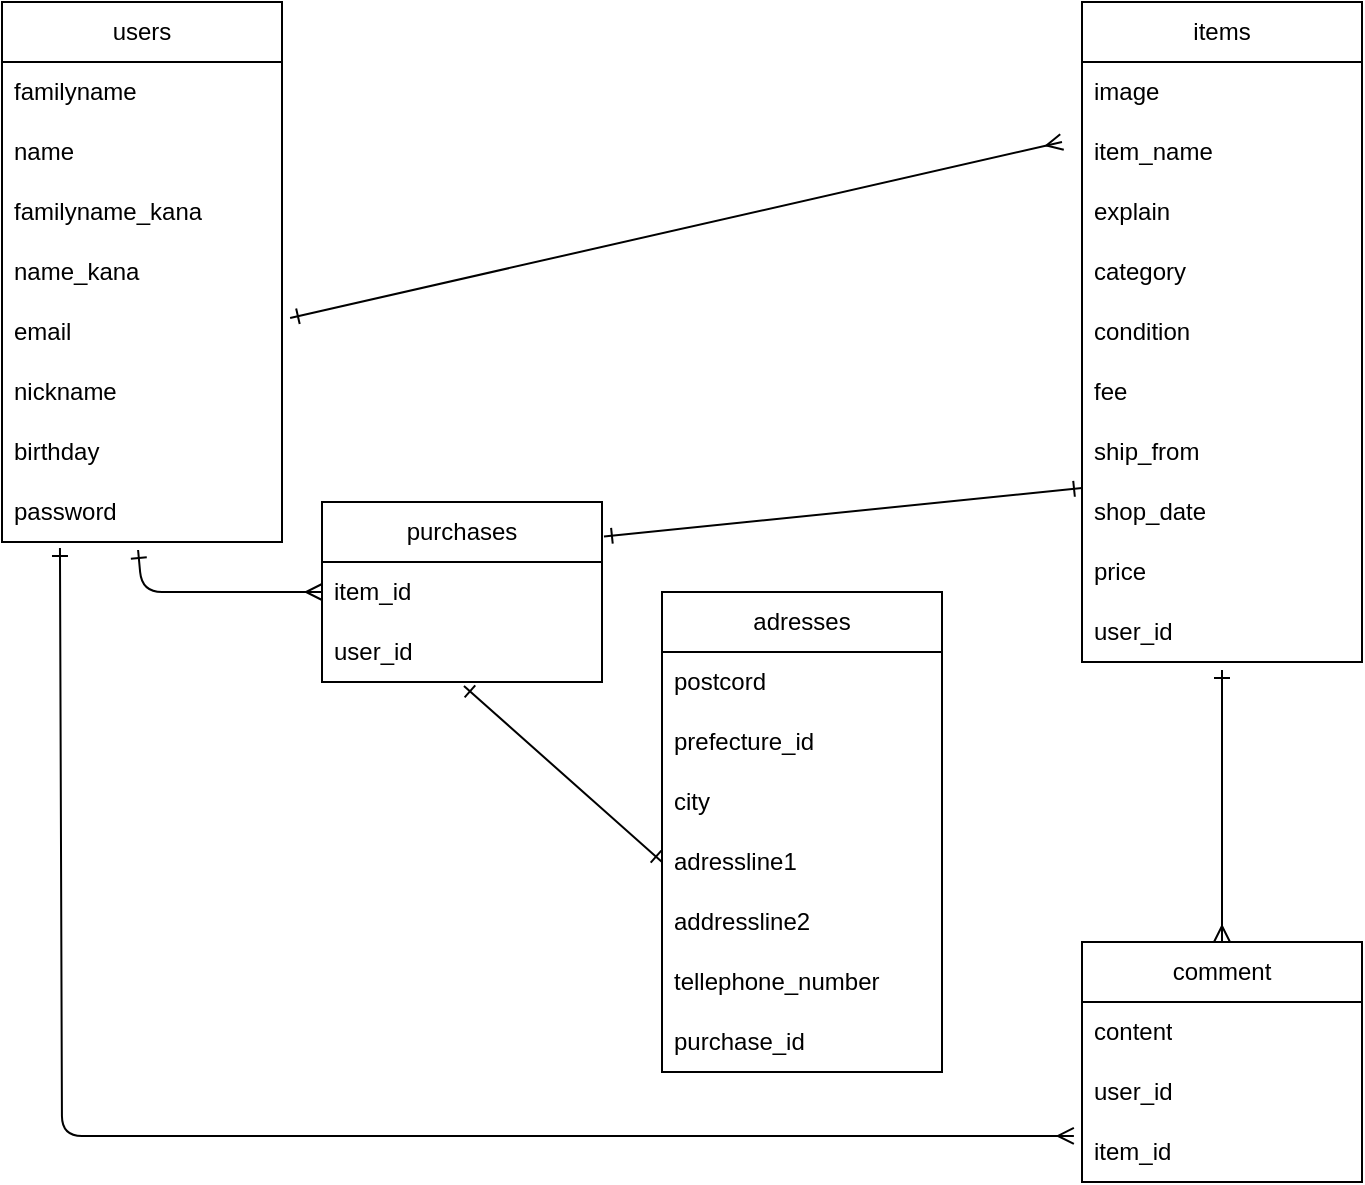 <mxfile>
    <diagram id="9OvHdUD9S03yhFdMIiFH" name="ページ1">
        <mxGraphModel dx="906" dy="647" grid="1" gridSize="10" guides="1" tooltips="1" connect="1" arrows="1" fold="1" page="1" pageScale="1" pageWidth="827" pageHeight="1169" math="0" shadow="0">
            <root>
                <mxCell id="0"/>
                <mxCell id="1" parent="0"/>
                <mxCell id="5" value="users" style="swimlane;fontStyle=0;childLayout=stackLayout;horizontal=1;startSize=30;horizontalStack=0;resizeParent=1;resizeParentMax=0;resizeLast=0;collapsible=1;marginBottom=0;whiteSpace=wrap;html=1;" parent="1" vertex="1">
                    <mxGeometry x="50" y="50" width="140" height="270" as="geometry"/>
                </mxCell>
                <mxCell id="85" value="familyname" style="text;strokeColor=none;fillColor=none;align=left;verticalAlign=middle;spacingLeft=4;spacingRight=4;overflow=hidden;points=[[0,0.5],[1,0.5]];portConstraint=eastwest;rotatable=0;whiteSpace=wrap;html=1;" parent="5" vertex="1">
                    <mxGeometry y="30" width="140" height="30" as="geometry"/>
                </mxCell>
                <mxCell id="86" value="name" style="text;strokeColor=none;fillColor=none;align=left;verticalAlign=middle;spacingLeft=4;spacingRight=4;overflow=hidden;points=[[0,0.5],[1,0.5]];portConstraint=eastwest;rotatable=0;whiteSpace=wrap;html=1;" parent="5" vertex="1">
                    <mxGeometry y="60" width="140" height="30" as="geometry"/>
                </mxCell>
                <mxCell id="87" value="familyname_kana" style="text;strokeColor=none;fillColor=none;align=left;verticalAlign=middle;spacingLeft=4;spacingRight=4;overflow=hidden;points=[[0,0.5],[1,0.5]];portConstraint=eastwest;rotatable=0;whiteSpace=wrap;html=1;" parent="5" vertex="1">
                    <mxGeometry y="90" width="140" height="30" as="geometry"/>
                </mxCell>
                <mxCell id="88" value="name_kana" style="text;strokeColor=none;fillColor=none;align=left;verticalAlign=middle;spacingLeft=4;spacingRight=4;overflow=hidden;points=[[0,0.5],[1,0.5]];portConstraint=eastwest;rotatable=0;whiteSpace=wrap;html=1;" parent="5" vertex="1">
                    <mxGeometry y="120" width="140" height="30" as="geometry"/>
                </mxCell>
                <mxCell id="7" value="email" style="text;strokeColor=none;fillColor=none;align=left;verticalAlign=middle;spacingLeft=4;spacingRight=4;overflow=hidden;points=[[0,0.5],[1,0.5]];portConstraint=eastwest;rotatable=0;whiteSpace=wrap;html=1;" parent="5" vertex="1">
                    <mxGeometry y="150" width="140" height="30" as="geometry"/>
                </mxCell>
                <mxCell id="52" value="nickname" style="text;strokeColor=none;fillColor=none;align=left;verticalAlign=middle;spacingLeft=4;spacingRight=4;overflow=hidden;points=[[0,0.5],[1,0.5]];portConstraint=eastwest;rotatable=0;whiteSpace=wrap;html=1;" parent="5" vertex="1">
                    <mxGeometry y="180" width="140" height="30" as="geometry"/>
                </mxCell>
                <mxCell id="53" value="birthday" style="text;strokeColor=none;fillColor=none;align=left;verticalAlign=middle;spacingLeft=4;spacingRight=4;overflow=hidden;points=[[0,0.5],[1,0.5]];portConstraint=eastwest;rotatable=0;whiteSpace=wrap;html=1;" parent="5" vertex="1">
                    <mxGeometry y="210" width="140" height="30" as="geometry"/>
                </mxCell>
                <mxCell id="54" value="password" style="text;strokeColor=none;fillColor=none;align=left;verticalAlign=middle;spacingLeft=4;spacingRight=4;overflow=hidden;points=[[0,0.5],[1,0.5]];portConstraint=eastwest;rotatable=0;whiteSpace=wrap;html=1;" parent="5" vertex="1">
                    <mxGeometry y="240" width="140" height="30" as="geometry"/>
                </mxCell>
                <mxCell id="9" value="items" style="swimlane;fontStyle=0;childLayout=stackLayout;horizontal=1;startSize=30;horizontalStack=0;resizeParent=1;resizeParentMax=0;resizeLast=0;collapsible=1;marginBottom=0;whiteSpace=wrap;html=1;" parent="1" vertex="1">
                    <mxGeometry x="590" y="50" width="140" height="330" as="geometry">
                        <mxRectangle x="590" y="50" width="70" height="30" as="alternateBounds"/>
                    </mxGeometry>
                </mxCell>
                <mxCell id="43" value="image" style="text;strokeColor=none;fillColor=none;align=left;verticalAlign=middle;spacingLeft=4;spacingRight=4;overflow=hidden;points=[[0,0.5],[1,0.5]];portConstraint=eastwest;rotatable=0;whiteSpace=wrap;html=1;" parent="9" vertex="1">
                    <mxGeometry y="30" width="140" height="30" as="geometry"/>
                </mxCell>
                <mxCell id="44" value="item_name" style="text;strokeColor=none;fillColor=none;align=left;verticalAlign=middle;spacingLeft=4;spacingRight=4;overflow=hidden;points=[[0,0.5],[1,0.5]];portConstraint=eastwest;rotatable=0;whiteSpace=wrap;html=1;" parent="9" vertex="1">
                    <mxGeometry y="60" width="140" height="30" as="geometry"/>
                </mxCell>
                <mxCell id="45" value="explain" style="text;strokeColor=none;fillColor=none;align=left;verticalAlign=middle;spacingLeft=4;spacingRight=4;overflow=hidden;points=[[0,0.5],[1,0.5]];portConstraint=eastwest;rotatable=0;whiteSpace=wrap;html=1;" parent="9" vertex="1">
                    <mxGeometry y="90" width="140" height="30" as="geometry"/>
                </mxCell>
                <mxCell id="11" value="category" style="text;strokeColor=none;fillColor=none;align=left;verticalAlign=middle;spacingLeft=4;spacingRight=4;overflow=hidden;points=[[0,0.5],[1,0.5]];portConstraint=eastwest;rotatable=0;whiteSpace=wrap;html=1;" parent="9" vertex="1">
                    <mxGeometry y="120" width="140" height="30" as="geometry"/>
                </mxCell>
                <mxCell id="47" value="condition" style="text;strokeColor=none;fillColor=none;align=left;verticalAlign=middle;spacingLeft=4;spacingRight=4;overflow=hidden;points=[[0,0.5],[1,0.5]];portConstraint=eastwest;rotatable=0;whiteSpace=wrap;html=1;" parent="9" vertex="1">
                    <mxGeometry y="150" width="140" height="30" as="geometry"/>
                </mxCell>
                <mxCell id="48" value="fee" style="text;strokeColor=none;fillColor=none;align=left;verticalAlign=middle;spacingLeft=4;spacingRight=4;overflow=hidden;points=[[0,0.5],[1,0.5]];portConstraint=eastwest;rotatable=0;whiteSpace=wrap;html=1;" parent="9" vertex="1">
                    <mxGeometry y="180" width="140" height="30" as="geometry"/>
                </mxCell>
                <mxCell id="49" value="ship_from" style="text;strokeColor=none;fillColor=none;align=left;verticalAlign=middle;spacingLeft=4;spacingRight=4;overflow=hidden;points=[[0,0.5],[1,0.5]];portConstraint=eastwest;rotatable=0;whiteSpace=wrap;html=1;" parent="9" vertex="1">
                    <mxGeometry y="210" width="140" height="30" as="geometry"/>
                </mxCell>
                <mxCell id="50" value="shop_date" style="text;strokeColor=none;fillColor=none;align=left;verticalAlign=middle;spacingLeft=4;spacingRight=4;overflow=hidden;points=[[0,0.5],[1,0.5]];portConstraint=eastwest;rotatable=0;whiteSpace=wrap;html=1;" parent="9" vertex="1">
                    <mxGeometry y="240" width="140" height="30" as="geometry"/>
                </mxCell>
                <mxCell id="51" value="price" style="text;strokeColor=none;fillColor=none;align=left;verticalAlign=middle;spacingLeft=4;spacingRight=4;overflow=hidden;points=[[0,0.5],[1,0.5]];portConstraint=eastwest;rotatable=0;whiteSpace=wrap;html=1;" parent="9" vertex="1">
                    <mxGeometry y="270" width="140" height="30" as="geometry"/>
                </mxCell>
                <mxCell id="46" value="user_id" style="text;strokeColor=none;fillColor=none;align=left;verticalAlign=middle;spacingLeft=4;spacingRight=4;overflow=hidden;points=[[0,0.5],[1,0.5]];portConstraint=eastwest;rotatable=0;whiteSpace=wrap;html=1;" parent="9" vertex="1">
                    <mxGeometry y="300" width="140" height="30" as="geometry"/>
                </mxCell>
                <mxCell id="13" value="comment" style="swimlane;fontStyle=0;childLayout=stackLayout;horizontal=1;startSize=30;horizontalStack=0;resizeParent=1;resizeParentMax=0;resizeLast=0;collapsible=1;marginBottom=0;whiteSpace=wrap;html=1;" parent="1" vertex="1">
                    <mxGeometry x="590" y="520" width="140" height="120" as="geometry"/>
                </mxCell>
                <mxCell id="55" value="content" style="text;strokeColor=none;fillColor=none;align=left;verticalAlign=middle;spacingLeft=4;spacingRight=4;overflow=hidden;points=[[0,0.5],[1,0.5]];portConstraint=eastwest;rotatable=0;whiteSpace=wrap;html=1;" parent="13" vertex="1">
                    <mxGeometry y="30" width="140" height="30" as="geometry"/>
                </mxCell>
                <mxCell id="15" value="user_id" style="text;strokeColor=none;fillColor=none;align=left;verticalAlign=middle;spacingLeft=4;spacingRight=4;overflow=hidden;points=[[0,0.5],[1,0.5]];portConstraint=eastwest;rotatable=0;whiteSpace=wrap;html=1;" parent="13" vertex="1">
                    <mxGeometry y="60" width="140" height="30" as="geometry"/>
                </mxCell>
                <mxCell id="59" value="item_id" style="text;strokeColor=none;fillColor=none;align=left;verticalAlign=middle;spacingLeft=4;spacingRight=4;overflow=hidden;points=[[0,0.5],[1,0.5]];portConstraint=eastwest;rotatable=0;whiteSpace=wrap;html=1;" parent="13" vertex="1">
                    <mxGeometry y="90" width="140" height="30" as="geometry"/>
                </mxCell>
                <mxCell id="60" value="purchases" style="swimlane;fontStyle=0;childLayout=stackLayout;horizontal=1;startSize=30;horizontalStack=0;resizeParent=1;resizeParentMax=0;resizeLast=0;collapsible=1;marginBottom=0;whiteSpace=wrap;html=1;" parent="1" vertex="1">
                    <mxGeometry x="210" y="300" width="140" height="90" as="geometry"/>
                </mxCell>
                <mxCell id="62" value="item_id" style="text;strokeColor=none;fillColor=none;align=left;verticalAlign=middle;spacingLeft=4;spacingRight=4;overflow=hidden;points=[[0,0.5],[1,0.5]];portConstraint=eastwest;rotatable=0;whiteSpace=wrap;html=1;" parent="60" vertex="1">
                    <mxGeometry y="30" width="140" height="30" as="geometry"/>
                </mxCell>
                <mxCell id="63" value="user_id" style="text;strokeColor=none;fillColor=none;align=left;verticalAlign=middle;spacingLeft=4;spacingRight=4;overflow=hidden;points=[[0,0.5],[1,0.5]];portConstraint=eastwest;rotatable=0;whiteSpace=wrap;html=1;" parent="60" vertex="1">
                    <mxGeometry y="60" width="140" height="30" as="geometry"/>
                </mxCell>
                <mxCell id="64" value="adresses" style="swimlane;fontStyle=0;childLayout=stackLayout;horizontal=1;startSize=30;horizontalStack=0;resizeParent=1;resizeParentMax=0;resizeLast=0;collapsible=1;marginBottom=0;whiteSpace=wrap;html=1;" parent="1" vertex="1">
                    <mxGeometry x="380" y="345" width="140" height="240" as="geometry"/>
                </mxCell>
                <mxCell id="65" value="postcord" style="text;strokeColor=none;fillColor=none;align=left;verticalAlign=middle;spacingLeft=4;spacingRight=4;overflow=hidden;points=[[0,0.5],[1,0.5]];portConstraint=eastwest;rotatable=0;whiteSpace=wrap;html=1;" parent="64" vertex="1">
                    <mxGeometry y="30" width="140" height="30" as="geometry"/>
                </mxCell>
                <mxCell id="66" value="prefecture_id" style="text;strokeColor=none;fillColor=none;align=left;verticalAlign=middle;spacingLeft=4;spacingRight=4;overflow=hidden;points=[[0,0.5],[1,0.5]];portConstraint=eastwest;rotatable=0;whiteSpace=wrap;html=1;" parent="64" vertex="1">
                    <mxGeometry y="60" width="140" height="30" as="geometry"/>
                </mxCell>
                <mxCell id="67" value="city" style="text;strokeColor=none;fillColor=none;align=left;verticalAlign=middle;spacingLeft=4;spacingRight=4;overflow=hidden;points=[[0,0.5],[1,0.5]];portConstraint=eastwest;rotatable=0;whiteSpace=wrap;html=1;" parent="64" vertex="1">
                    <mxGeometry y="90" width="140" height="30" as="geometry"/>
                </mxCell>
                <mxCell id="72" value="adressline1" style="text;strokeColor=none;fillColor=none;align=left;verticalAlign=middle;spacingLeft=4;spacingRight=4;overflow=hidden;points=[[0,0.5],[1,0.5]];portConstraint=eastwest;rotatable=0;whiteSpace=wrap;html=1;" parent="64" vertex="1">
                    <mxGeometry y="120" width="140" height="30" as="geometry"/>
                </mxCell>
                <mxCell id="71" value="addressline2" style="text;strokeColor=none;fillColor=none;align=left;verticalAlign=middle;spacingLeft=4;spacingRight=4;overflow=hidden;points=[[0,0.5],[1,0.5]];portConstraint=eastwest;rotatable=0;whiteSpace=wrap;html=1;" parent="64" vertex="1">
                    <mxGeometry y="150" width="140" height="30" as="geometry"/>
                </mxCell>
                <mxCell id="70" value="tellephone_number" style="text;strokeColor=none;fillColor=none;align=left;verticalAlign=middle;spacingLeft=4;spacingRight=4;overflow=hidden;points=[[0,0.5],[1,0.5]];portConstraint=eastwest;rotatable=0;whiteSpace=wrap;html=1;" parent="64" vertex="1">
                    <mxGeometry y="180" width="140" height="30" as="geometry"/>
                </mxCell>
                <mxCell id="69" value="purchase_id" style="text;strokeColor=none;fillColor=none;align=left;verticalAlign=middle;spacingLeft=4;spacingRight=4;overflow=hidden;points=[[0,0.5],[1,0.5]];portConstraint=eastwest;rotatable=0;whiteSpace=wrap;html=1;" parent="64" vertex="1">
                    <mxGeometry y="210" width="140" height="30" as="geometry"/>
                </mxCell>
                <mxCell id="74" value="" style="endArrow=ERmany;html=1;exitX=1.029;exitY=0.267;exitDx=0;exitDy=0;exitPerimeter=0;endFill=0;startArrow=ERone;startFill=0;strokeWidth=1;jumpSize=9;" parent="1" source="7" edge="1">
                    <mxGeometry width="50" height="50" relative="1" as="geometry">
                        <mxPoint x="50" y="300" as="sourcePoint"/>
                        <mxPoint x="580" y="120" as="targetPoint"/>
                        <Array as="points"/>
                    </mxGeometry>
                </mxCell>
                <mxCell id="76" value="" style="endArrow=ERmany;html=1;strokeWidth=1;jumpSize=9;entryX=0;entryY=0.5;entryDx=0;entryDy=0;startArrow=ERone;startFill=0;endFill=0;exitX=0.486;exitY=1.133;exitDx=0;exitDy=0;exitPerimeter=0;" parent="1" source="54" target="62" edge="1">
                    <mxGeometry width="50" height="50" relative="1" as="geometry">
                        <mxPoint x="230" y="240" as="sourcePoint"/>
                        <mxPoint x="140" y="390" as="targetPoint"/>
                        <Array as="points">
                            <mxPoint x="120" y="345"/>
                        </Array>
                    </mxGeometry>
                </mxCell>
                <mxCell id="78" value="" style="endArrow=ERone;html=1;strokeWidth=1;jumpSize=9;exitX=1.007;exitY=0.192;exitDx=0;exitDy=0;startArrow=ERone;startFill=0;endFill=0;entryX=0;entryY=1.1;entryDx=0;entryDy=0;entryPerimeter=0;exitPerimeter=0;" parent="1" source="60" target="49" edge="1">
                    <mxGeometry width="50" height="50" relative="1" as="geometry">
                        <mxPoint x="370" y="370" as="sourcePoint"/>
                        <mxPoint x="590" y="270" as="targetPoint"/>
                    </mxGeometry>
                </mxCell>
                <mxCell id="79" value="" style="endArrow=ERone;html=1;strokeWidth=1;jumpSize=9;entryX=0.507;entryY=1.067;entryDx=0;entryDy=0;entryPerimeter=0;exitX=0;exitY=0.5;exitDx=0;exitDy=0;startArrow=ERone;startFill=0;endFill=0;" parent="1" source="72" target="63" edge="1">
                    <mxGeometry width="50" height="50" relative="1" as="geometry">
                        <mxPoint x="370" y="370" as="sourcePoint"/>
                        <mxPoint x="420" y="320" as="targetPoint"/>
                    </mxGeometry>
                </mxCell>
                <mxCell id="81" value="" style="endArrow=ERone;html=1;strokeWidth=1;jumpSize=9;entryX=0.5;entryY=1.133;entryDx=0;entryDy=0;entryPerimeter=0;exitX=0.5;exitY=0;exitDx=0;exitDy=0;startArrow=ERmany;startFill=0;endFill=0;" parent="1" source="13" target="46" edge="1">
                    <mxGeometry width="50" height="50" relative="1" as="geometry">
                        <mxPoint x="370" y="370" as="sourcePoint"/>
                        <mxPoint x="420" y="320" as="targetPoint"/>
                    </mxGeometry>
                </mxCell>
                <mxCell id="84" value="" style="endArrow=ERmany;html=1;strokeWidth=1;jumpSize=9;entryX=-0.029;entryY=0.233;entryDx=0;entryDy=0;entryPerimeter=0;exitX=0.207;exitY=1.1;exitDx=0;exitDy=0;exitPerimeter=0;startArrow=ERone;startFill=0;endFill=0;" parent="1" source="54" target="59" edge="1">
                    <mxGeometry width="50" height="50" relative="1" as="geometry">
                        <mxPoint x="470" y="370" as="sourcePoint"/>
                        <mxPoint x="520" y="320" as="targetPoint"/>
                        <Array as="points">
                            <mxPoint x="80" y="617"/>
                        </Array>
                    </mxGeometry>
                </mxCell>
            </root>
        </mxGraphModel>
    </diagram>
</mxfile>